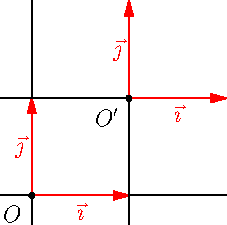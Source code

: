   import geometry;
  size(4cm,0);
  show(defaultcoordsys);
  show("$O'$", shift((1,1))*currentcoordsys);
